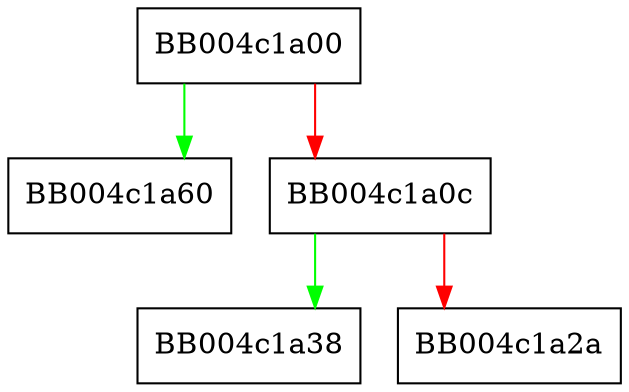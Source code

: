 digraph ossl_quic_wire_skip_frame_header {
  node [shape="box"];
  graph [splines=ortho];
  BB004c1a00 -> BB004c1a60 [color="green"];
  BB004c1a00 -> BB004c1a0c [color="red"];
  BB004c1a0c -> BB004c1a38 [color="green"];
  BB004c1a0c -> BB004c1a2a [color="red"];
}